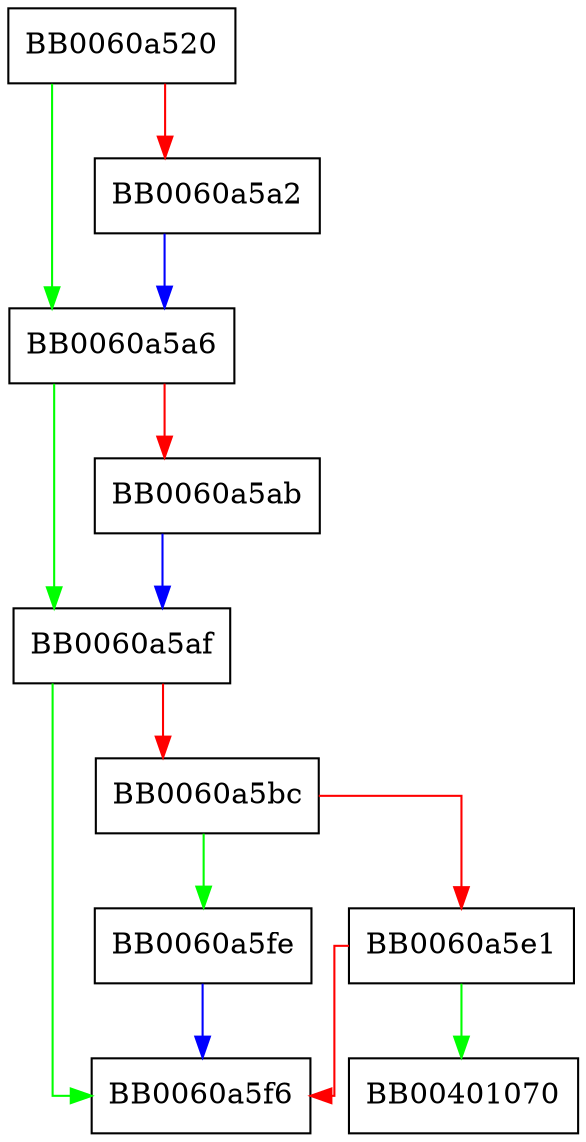 digraph CRYPTO_ocb128_copy_ctx {
  node [shape="box"];
  graph [splines=ortho];
  BB0060a520 -> BB0060a5a6 [color="green"];
  BB0060a520 -> BB0060a5a2 [color="red"];
  BB0060a5a2 -> BB0060a5a6 [color="blue"];
  BB0060a5a6 -> BB0060a5af [color="green"];
  BB0060a5a6 -> BB0060a5ab [color="red"];
  BB0060a5ab -> BB0060a5af [color="blue"];
  BB0060a5af -> BB0060a5f6 [color="green"];
  BB0060a5af -> BB0060a5bc [color="red"];
  BB0060a5bc -> BB0060a5fe [color="green"];
  BB0060a5bc -> BB0060a5e1 [color="red"];
  BB0060a5e1 -> BB00401070 [color="green"];
  BB0060a5e1 -> BB0060a5f6 [color="red"];
  BB0060a5fe -> BB0060a5f6 [color="blue"];
}